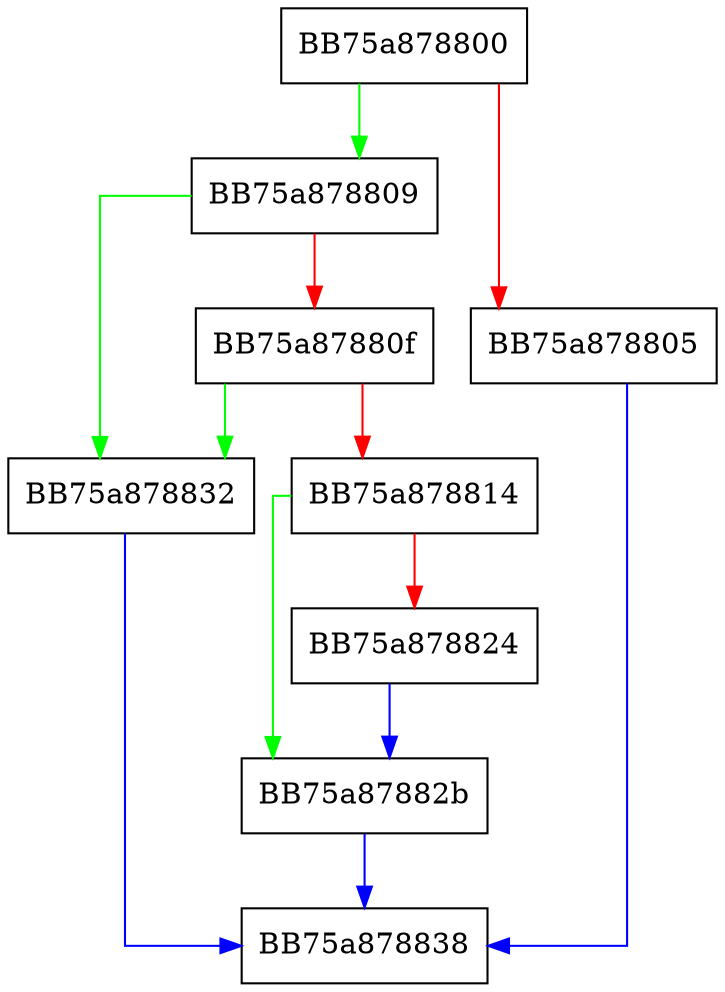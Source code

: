 digraph StreamGetAttribute {
  node [shape="box"];
  graph [splines=ortho];
  BB75a878800 -> BB75a878809 [color="green"];
  BB75a878800 -> BB75a878805 [color="red"];
  BB75a878805 -> BB75a878838 [color="blue"];
  BB75a878809 -> BB75a878832 [color="green"];
  BB75a878809 -> BB75a87880f [color="red"];
  BB75a87880f -> BB75a878832 [color="green"];
  BB75a87880f -> BB75a878814 [color="red"];
  BB75a878814 -> BB75a87882b [color="green"];
  BB75a878814 -> BB75a878824 [color="red"];
  BB75a878824 -> BB75a87882b [color="blue"];
  BB75a87882b -> BB75a878838 [color="blue"];
  BB75a878832 -> BB75a878838 [color="blue"];
}